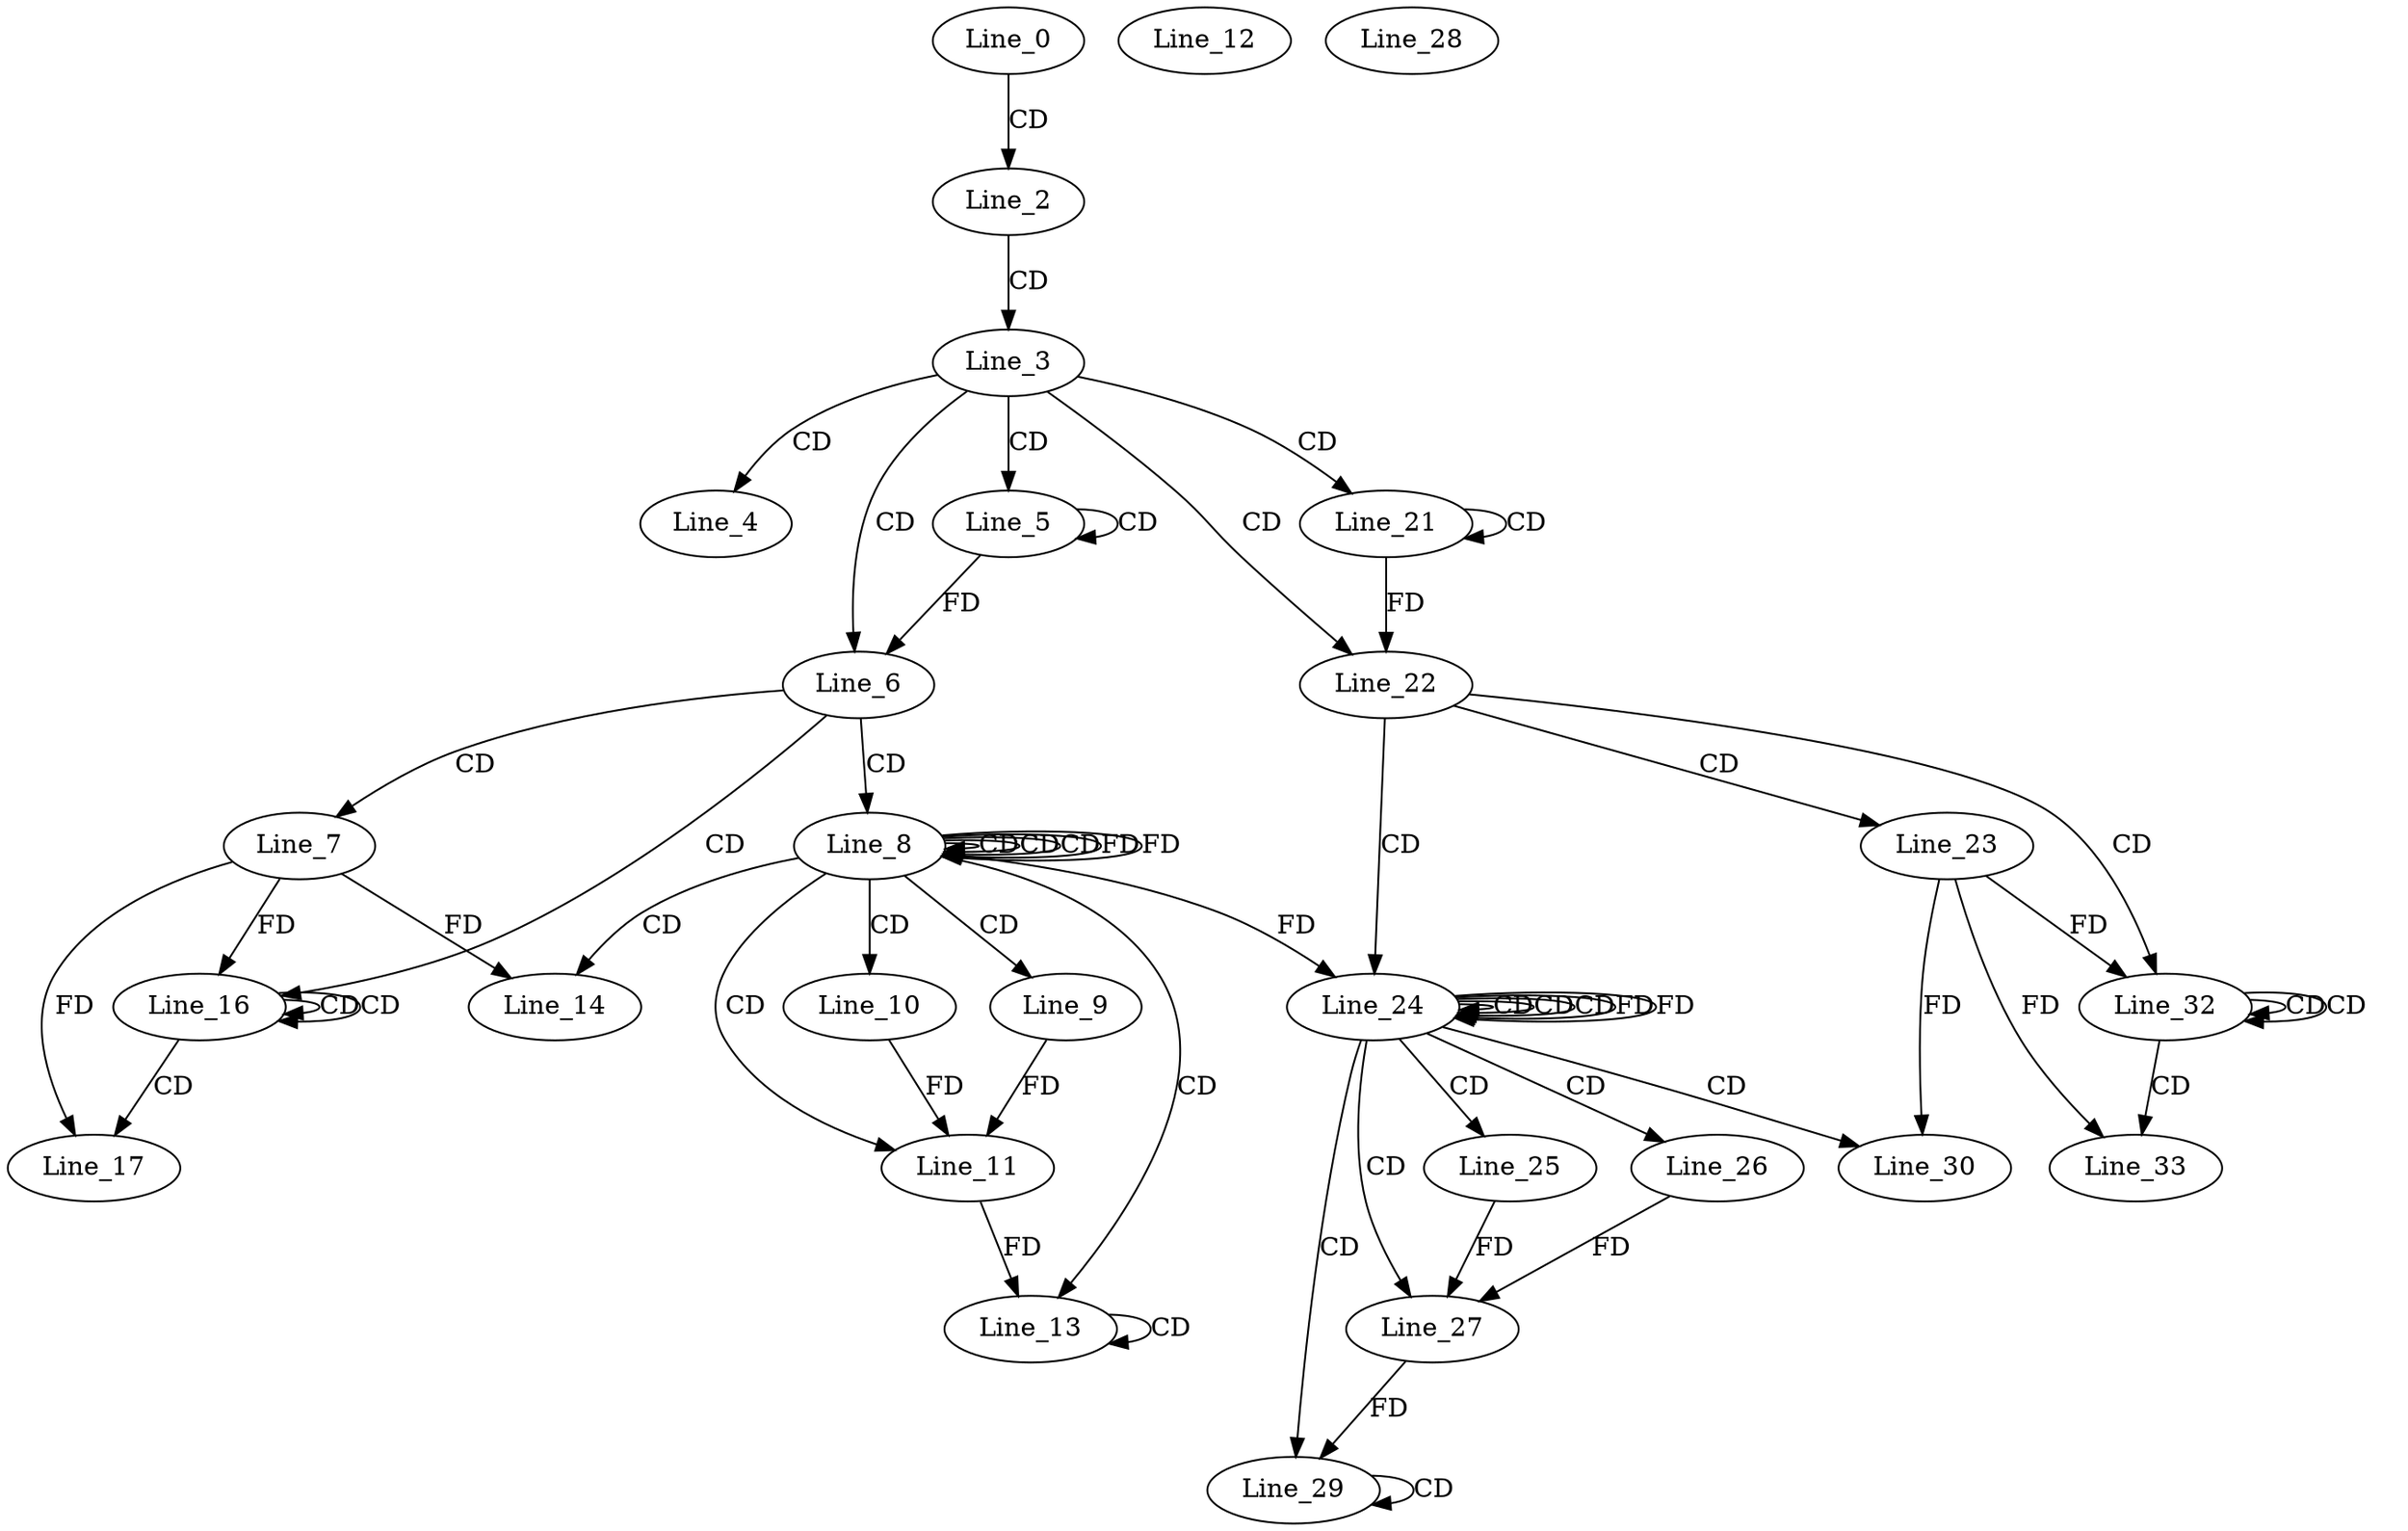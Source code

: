 digraph G {
  Line_0;
  Line_2;
  Line_3;
  Line_4;
  Line_4;
  Line_5;
  Line_5;
  Line_6;
  Line_7;
  Line_8;
  Line_8;
  Line_8;
  Line_9;
  Line_10;
  Line_11;
  Line_11;
  Line_11;
  Line_12;
  Line_13;
  Line_13;
  Line_13;
  Line_14;
  Line_14;
  Line_14;
  Line_16;
  Line_16;
  Line_16;
  Line_17;
  Line_17;
  Line_21;
  Line_21;
  Line_22;
  Line_23;
  Line_24;
  Line_24;
  Line_24;
  Line_25;
  Line_26;
  Line_27;
  Line_27;
  Line_27;
  Line_28;
  Line_29;
  Line_29;
  Line_29;
  Line_30;
  Line_30;
  Line_30;
  Line_32;
  Line_32;
  Line_32;
  Line_33;
  Line_33;
  Line_0 -> Line_2 [ label="CD" ];
  Line_2 -> Line_3 [ label="CD" ];
  Line_3 -> Line_4 [ label="CD" ];
  Line_3 -> Line_5 [ label="CD" ];
  Line_5 -> Line_5 [ label="CD" ];
  Line_3 -> Line_6 [ label="CD" ];
  Line_5 -> Line_6 [ label="FD" ];
  Line_6 -> Line_7 [ label="CD" ];
  Line_6 -> Line_8 [ label="CD" ];
  Line_8 -> Line_8 [ label="CD" ];
  Line_8 -> Line_8 [ label="CD" ];
  Line_8 -> Line_8 [ label="CD" ];
  Line_8 -> Line_8 [ label="FD" ];
  Line_8 -> Line_9 [ label="CD" ];
  Line_8 -> Line_10 [ label="CD" ];
  Line_8 -> Line_11 [ label="CD" ];
  Line_9 -> Line_11 [ label="FD" ];
  Line_10 -> Line_11 [ label="FD" ];
  Line_8 -> Line_13 [ label="CD" ];
  Line_13 -> Line_13 [ label="CD" ];
  Line_11 -> Line_13 [ label="FD" ];
  Line_8 -> Line_14 [ label="CD" ];
  Line_7 -> Line_14 [ label="FD" ];
  Line_6 -> Line_16 [ label="CD" ];
  Line_16 -> Line_16 [ label="CD" ];
  Line_16 -> Line_16 [ label="CD" ];
  Line_7 -> Line_16 [ label="FD" ];
  Line_16 -> Line_17 [ label="CD" ];
  Line_7 -> Line_17 [ label="FD" ];
  Line_3 -> Line_21 [ label="CD" ];
  Line_21 -> Line_21 [ label="CD" ];
  Line_3 -> Line_22 [ label="CD" ];
  Line_21 -> Line_22 [ label="FD" ];
  Line_22 -> Line_23 [ label="CD" ];
  Line_22 -> Line_24 [ label="CD" ];
  Line_24 -> Line_24 [ label="CD" ];
  Line_8 -> Line_24 [ label="FD" ];
  Line_24 -> Line_24 [ label="CD" ];
  Line_24 -> Line_24 [ label="CD" ];
  Line_24 -> Line_24 [ label="FD" ];
  Line_24 -> Line_25 [ label="CD" ];
  Line_24 -> Line_26 [ label="CD" ];
  Line_24 -> Line_27 [ label="CD" ];
  Line_25 -> Line_27 [ label="FD" ];
  Line_26 -> Line_27 [ label="FD" ];
  Line_24 -> Line_29 [ label="CD" ];
  Line_29 -> Line_29 [ label="CD" ];
  Line_27 -> Line_29 [ label="FD" ];
  Line_24 -> Line_30 [ label="CD" ];
  Line_23 -> Line_30 [ label="FD" ];
  Line_22 -> Line_32 [ label="CD" ];
  Line_32 -> Line_32 [ label="CD" ];
  Line_32 -> Line_32 [ label="CD" ];
  Line_23 -> Line_32 [ label="FD" ];
  Line_32 -> Line_33 [ label="CD" ];
  Line_23 -> Line_33 [ label="FD" ];
  Line_8 -> Line_8 [ label="FD" ];
  Line_24 -> Line_24 [ label="FD" ];
}
